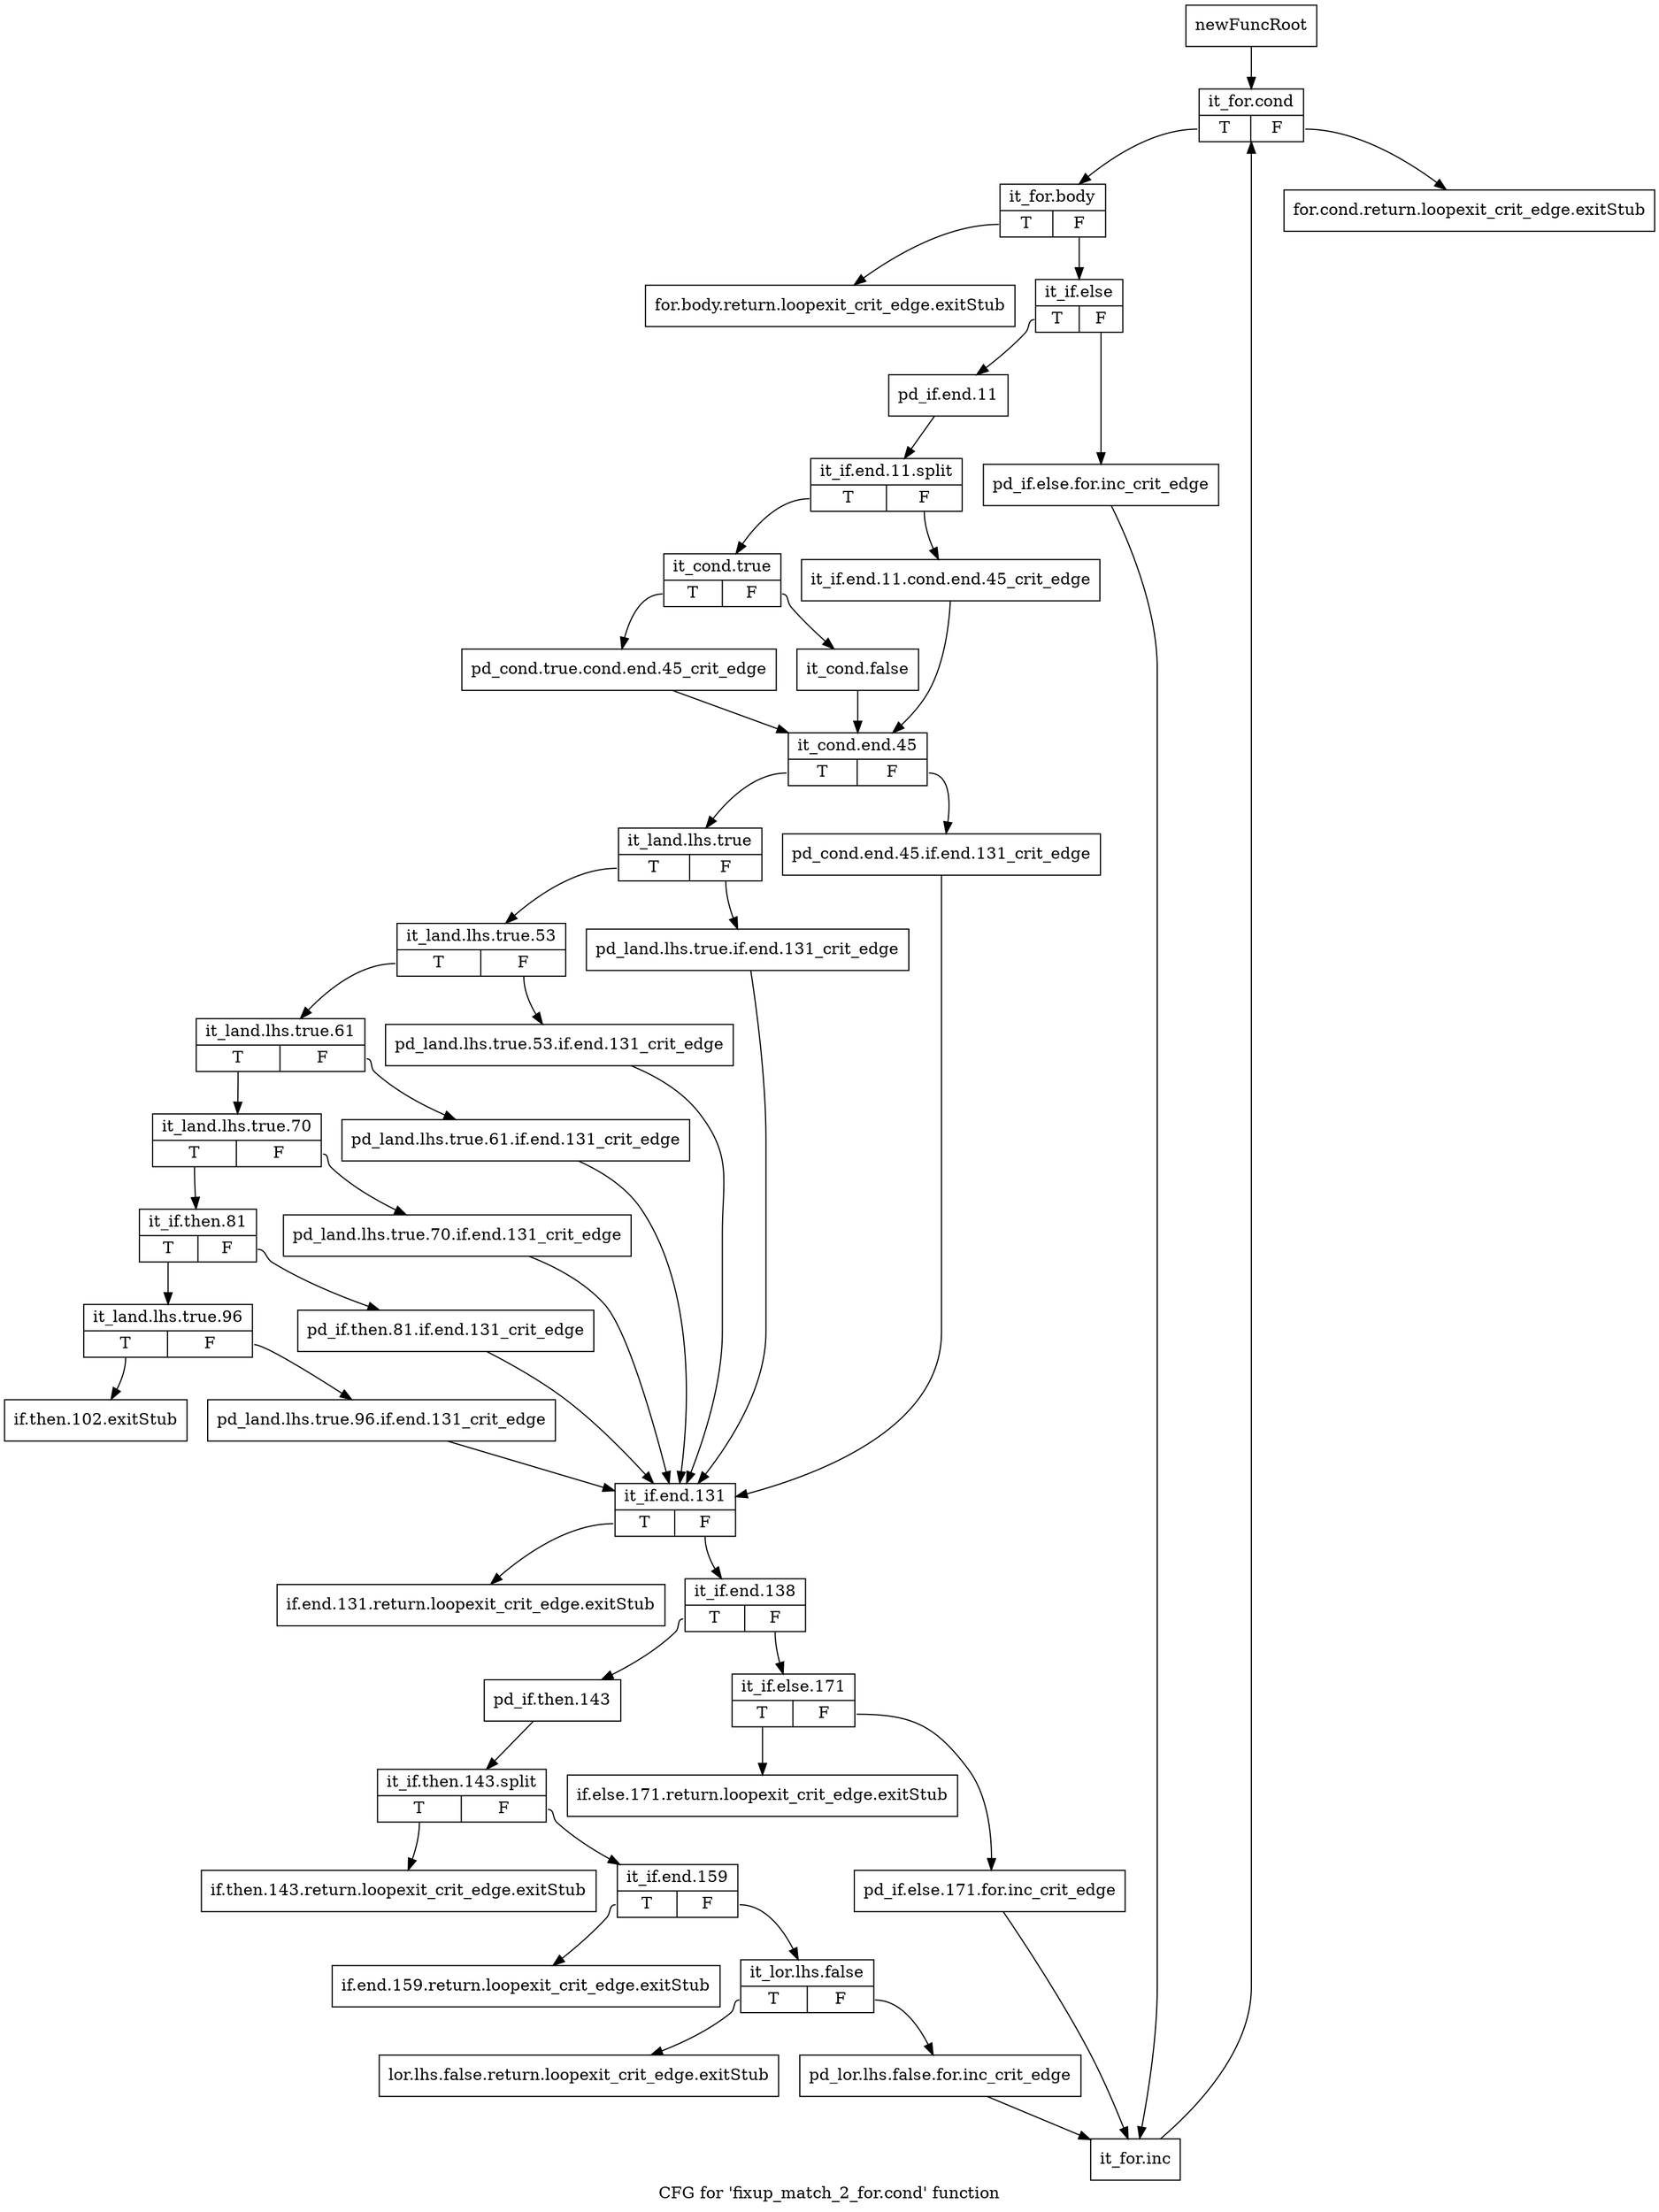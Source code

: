 digraph "CFG for 'fixup_match_2_for.cond' function" {
	label="CFG for 'fixup_match_2_for.cond' function";

	Node0xbab7990 [shape=record,label="{newFuncRoot}"];
	Node0xbab7990 -> Node0xbab7c60;
	Node0xbab79e0 [shape=record,label="{for.cond.return.loopexit_crit_edge.exitStub}"];
	Node0xbab7a30 [shape=record,label="{for.body.return.loopexit_crit_edge.exitStub}"];
	Node0xbab7a80 [shape=record,label="{if.then.102.exitStub}"];
	Node0xbab7ad0 [shape=record,label="{if.end.131.return.loopexit_crit_edge.exitStub}"];
	Node0xbab7b20 [shape=record,label="{if.else.171.return.loopexit_crit_edge.exitStub}"];
	Node0xbab7b70 [shape=record,label="{if.then.143.return.loopexit_crit_edge.exitStub}"];
	Node0xbab7bc0 [shape=record,label="{if.end.159.return.loopexit_crit_edge.exitStub}"];
	Node0xbab7c10 [shape=record,label="{lor.lhs.false.return.loopexit_crit_edge.exitStub}"];
	Node0xbab7c60 [shape=record,label="{it_for.cond|{<s0>T|<s1>F}}"];
	Node0xbab7c60:s0 -> Node0xbab7cb0;
	Node0xbab7c60:s1 -> Node0xbab79e0;
	Node0xbab7cb0 [shape=record,label="{it_for.body|{<s0>T|<s1>F}}"];
	Node0xbab7cb0:s0 -> Node0xbab7a30;
	Node0xbab7cb0:s1 -> Node0xbab7d00;
	Node0xbab7d00 [shape=record,label="{it_if.else|{<s0>T|<s1>F}}"];
	Node0xbab7d00:s0 -> Node0xbab7da0;
	Node0xbab7d00:s1 -> Node0xbab7d50;
	Node0xbab7d50 [shape=record,label="{pd_if.else.for.inc_crit_edge}"];
	Node0xbab7d50 -> Node0xbab8610;
	Node0xbab7da0 [shape=record,label="{pd_if.end.11}"];
	Node0xbab7da0 -> Node0xfafbda0;
	Node0xfafbda0 [shape=record,label="{it_if.end.11.split|{<s0>T|<s1>F}}"];
	Node0xfafbda0:s0 -> Node0xbab7e40;
	Node0xfafbda0:s1 -> Node0xbab7df0;
	Node0xbab7df0 [shape=record,label="{it_if.end.11.cond.end.45_crit_edge}"];
	Node0xbab7df0 -> Node0xbab7f30;
	Node0xbab7e40 [shape=record,label="{it_cond.true|{<s0>T|<s1>F}}"];
	Node0xbab7e40:s0 -> Node0xbab7ee0;
	Node0xbab7e40:s1 -> Node0xbab7e90;
	Node0xbab7e90 [shape=record,label="{it_cond.false}"];
	Node0xbab7e90 -> Node0xbab7f30;
	Node0xbab7ee0 [shape=record,label="{pd_cond.true.cond.end.45_crit_edge}"];
	Node0xbab7ee0 -> Node0xbab7f30;
	Node0xbab7f30 [shape=record,label="{it_cond.end.45|{<s0>T|<s1>F}}"];
	Node0xbab7f30:s0 -> Node0xbab7fd0;
	Node0xbab7f30:s1 -> Node0xbab7f80;
	Node0xbab7f80 [shape=record,label="{pd_cond.end.45.if.end.131_crit_edge}"];
	Node0xbab7f80 -> Node0xbab8390;
	Node0xbab7fd0 [shape=record,label="{it_land.lhs.true|{<s0>T|<s1>F}}"];
	Node0xbab7fd0:s0 -> Node0xbab8070;
	Node0xbab7fd0:s1 -> Node0xbab8020;
	Node0xbab8020 [shape=record,label="{pd_land.lhs.true.if.end.131_crit_edge}"];
	Node0xbab8020 -> Node0xbab8390;
	Node0xbab8070 [shape=record,label="{it_land.lhs.true.53|{<s0>T|<s1>F}}"];
	Node0xbab8070:s0 -> Node0xbab8110;
	Node0xbab8070:s1 -> Node0xbab80c0;
	Node0xbab80c0 [shape=record,label="{pd_land.lhs.true.53.if.end.131_crit_edge}"];
	Node0xbab80c0 -> Node0xbab8390;
	Node0xbab8110 [shape=record,label="{it_land.lhs.true.61|{<s0>T|<s1>F}}"];
	Node0xbab8110:s0 -> Node0xbab81b0;
	Node0xbab8110:s1 -> Node0xbab8160;
	Node0xbab8160 [shape=record,label="{pd_land.lhs.true.61.if.end.131_crit_edge}"];
	Node0xbab8160 -> Node0xbab8390;
	Node0xbab81b0 [shape=record,label="{it_land.lhs.true.70|{<s0>T|<s1>F}}"];
	Node0xbab81b0:s0 -> Node0xbab8250;
	Node0xbab81b0:s1 -> Node0xbab8200;
	Node0xbab8200 [shape=record,label="{pd_land.lhs.true.70.if.end.131_crit_edge}"];
	Node0xbab8200 -> Node0xbab8390;
	Node0xbab8250 [shape=record,label="{it_if.then.81|{<s0>T|<s1>F}}"];
	Node0xbab8250:s0 -> Node0xbab82f0;
	Node0xbab8250:s1 -> Node0xbab82a0;
	Node0xbab82a0 [shape=record,label="{pd_if.then.81.if.end.131_crit_edge}"];
	Node0xbab82a0 -> Node0xbab8390;
	Node0xbab82f0 [shape=record,label="{it_land.lhs.true.96|{<s0>T|<s1>F}}"];
	Node0xbab82f0:s0 -> Node0xbab7a80;
	Node0xbab82f0:s1 -> Node0xbab8340;
	Node0xbab8340 [shape=record,label="{pd_land.lhs.true.96.if.end.131_crit_edge}"];
	Node0xbab8340 -> Node0xbab8390;
	Node0xbab8390 [shape=record,label="{it_if.end.131|{<s0>T|<s1>F}}"];
	Node0xbab8390:s0 -> Node0xbab7ad0;
	Node0xbab8390:s1 -> Node0xbab83e0;
	Node0xbab83e0 [shape=record,label="{it_if.end.138|{<s0>T|<s1>F}}"];
	Node0xbab83e0:s0 -> Node0xbab84d0;
	Node0xbab83e0:s1 -> Node0xbab8430;
	Node0xbab8430 [shape=record,label="{it_if.else.171|{<s0>T|<s1>F}}"];
	Node0xbab8430:s0 -> Node0xbab7b20;
	Node0xbab8430:s1 -> Node0xbab8480;
	Node0xbab8480 [shape=record,label="{pd_if.else.171.for.inc_crit_edge}"];
	Node0xbab8480 -> Node0xbab8610;
	Node0xbab84d0 [shape=record,label="{pd_if.then.143}"];
	Node0xbab84d0 -> Node0xfafbba0;
	Node0xfafbba0 [shape=record,label="{it_if.then.143.split|{<s0>T|<s1>F}}"];
	Node0xfafbba0:s0 -> Node0xbab7b70;
	Node0xfafbba0:s1 -> Node0xbab8520;
	Node0xbab8520 [shape=record,label="{it_if.end.159|{<s0>T|<s1>F}}"];
	Node0xbab8520:s0 -> Node0xbab7bc0;
	Node0xbab8520:s1 -> Node0xbab8570;
	Node0xbab8570 [shape=record,label="{it_lor.lhs.false|{<s0>T|<s1>F}}"];
	Node0xbab8570:s0 -> Node0xbab7c10;
	Node0xbab8570:s1 -> Node0xbab85c0;
	Node0xbab85c0 [shape=record,label="{pd_lor.lhs.false.for.inc_crit_edge}"];
	Node0xbab85c0 -> Node0xbab8610;
	Node0xbab8610 [shape=record,label="{it_for.inc}"];
	Node0xbab8610 -> Node0xbab7c60;
}
